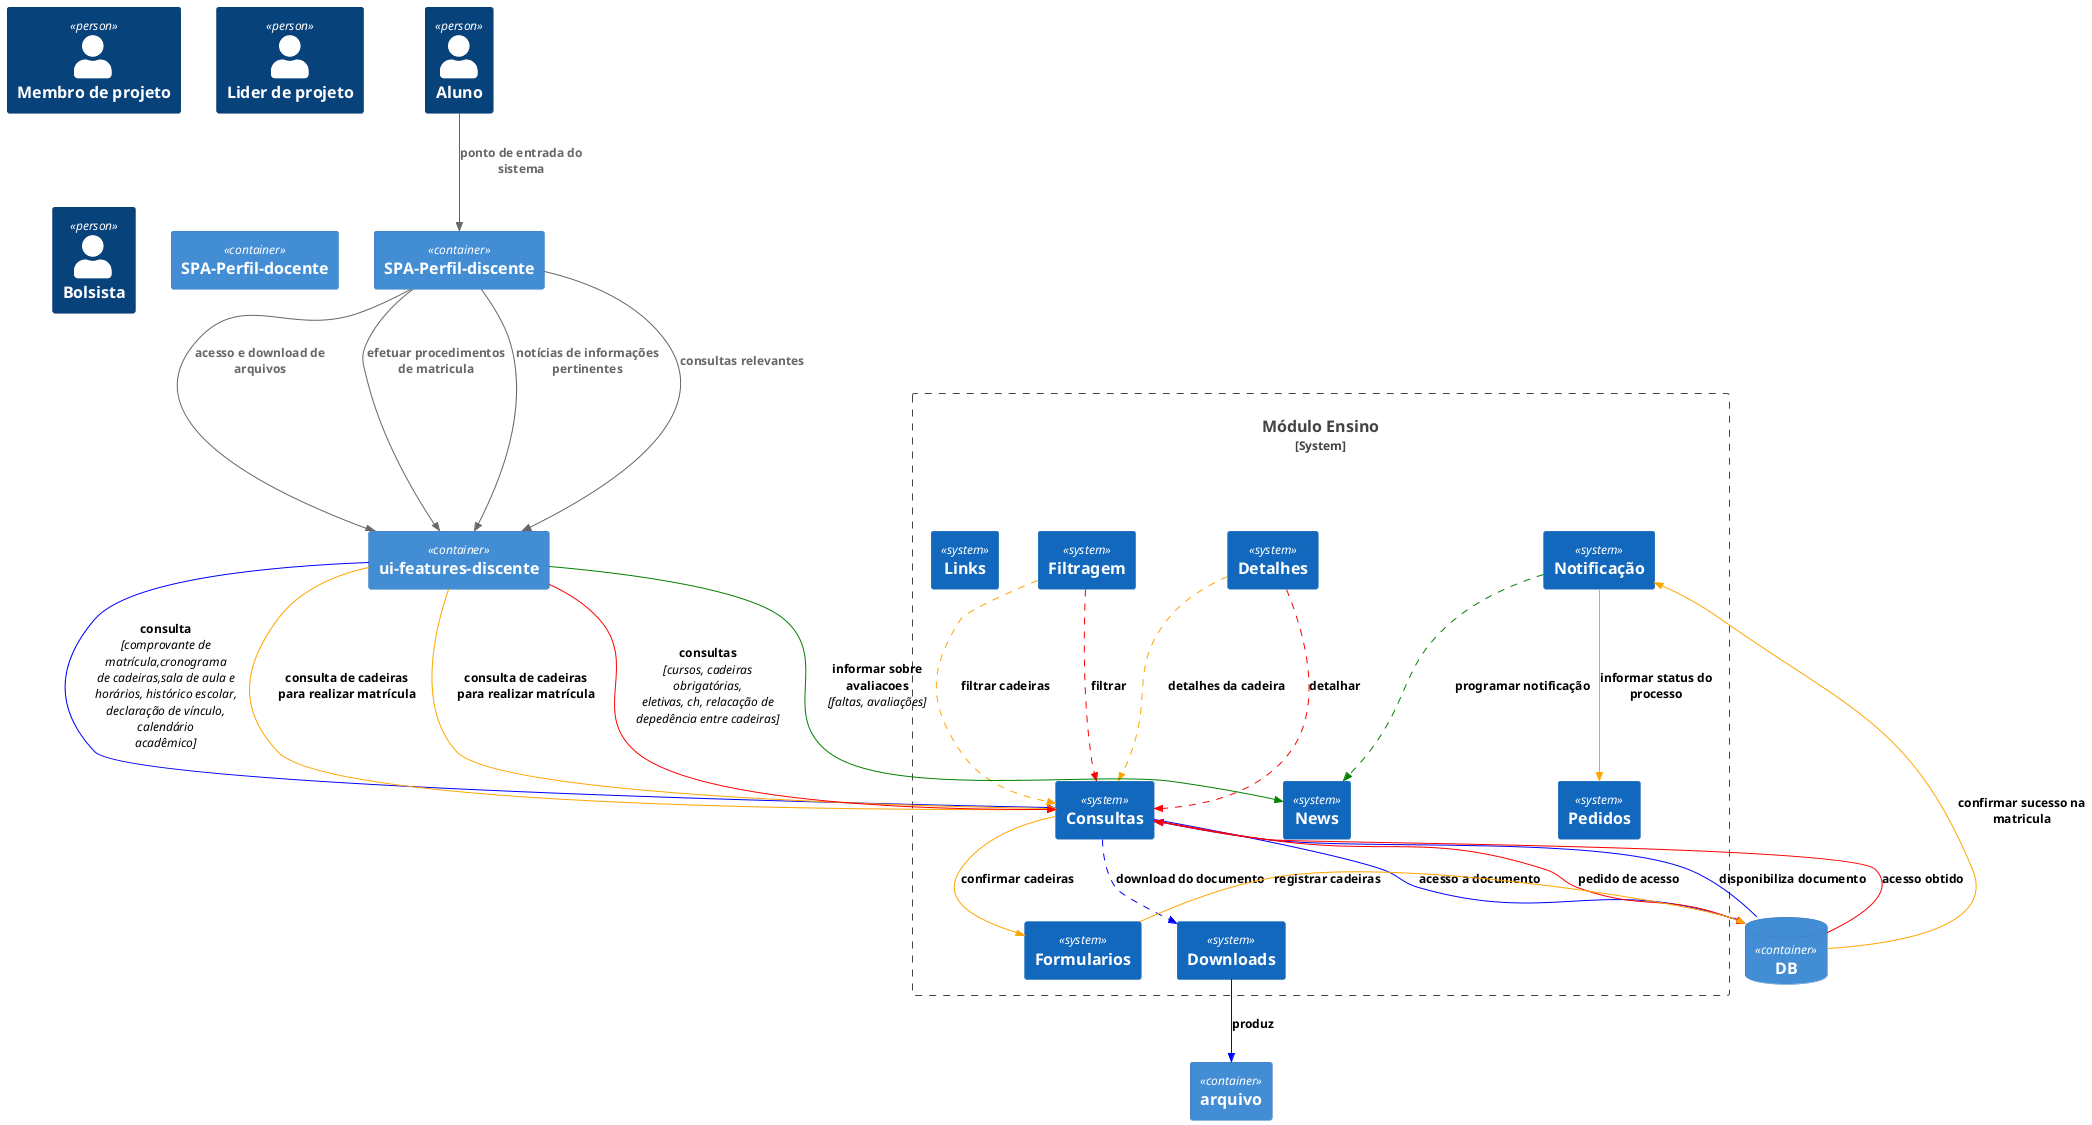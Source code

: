 @startuml C4_Elements
!include <C4/C4_Container>

Person(membrosDeProjeto, "Membro de projeto")
Person(liderDeProjeto, "Lider de projeto")
Person(bolsista, "Bolsista")
Person(aluno, "Aluno")

AddRelTag("u1d", $textColor="black", $lineColor="blue", $lineStyle = DashedLine())
AddRelTag("u1", $textColor="black", $lineColor="blue")
AddRelTag("u2d", $textColor="black", $lineColor="orange", $lineStyle = DashedLine())
AddRelTag("u2", $textColor="black", $lineColor="orange")
AddRelTag("u3d", $textColor="black", $lineColor="green", $lineStyle = DashedLine())
AddRelTag("u3", $textColor="black", $lineColor="green")
AddRelTag("u4d", $textColor="black", $lineColor="purple", $lineStyle = DashedLine())
AddRelTag("u4", $textColor="black", $lineColor="purple")
AddRelTag("u5d", $textColor="black", $lineColor="red", $lineStyle = DashedLine())
AddRelTag("u5", $textColor="black", $lineColor="red")

Container(spadis, "SPA-Perfil-discente")
Container(spadoc, "SPA-Perfil-docente")
ContainerDb(db, "DB", "", "")
Container(resource, "arquivo", "", "")
Container(md, "ui-features-discente", "", "")
System_Boundary(c1,Módulo Ensino){

System(statusSistema, "Pedidos")
System(notificacaoSistema, "Notificação")
System(descricaoSistema, "Detalhes")

' System(regrasNegocioSistema, "Regras de negócio")
System(filtragemSistema, "Filtragem")
System(consultaSistemas, "Consultas")
System(linksSistema, "Links")
System(formulariosSistema, "Formularios")
System(downloadsSistema, "Downloads")
System(newsSistema, "News")
}
'acesso e download  das notas
Rel(aluno, spadis, "ponto de entrada do sistema")
Rel(spadis, md, "acesso e download de arquivos")
Rel(md, consultaSistemas,"consulta", "comprovante de matrícula,cronograma de cadeiras,sala de aula e horários, histórico escolar, declaração de vínculo, calendário acadêmico", $tags="u1")
Rel(consultaSistemas, db,"acesso a documento", $tags="u1")
Rel(db, consultaSistemas,"disponibiliza documento", $tags="u1")
Rel(consultaSistemas, downloadsSistema,"download do documento", $tags="u1d")
Rel(downloadsSistema, resource,"produz", $tags="u1")

'matricula nas cadeiras
Rel(spadis, md, "efetuar procedimentos de matricula")
Rel(md, consultaSistemas,"consulta de cadeiras para realizar matrícula", $tags="u2")
Rel(filtragemSistema, consultaSistemas,"filtrar cadeiras", $tags="u2d")
Rel(descricaoSistema, consultaSistemas,"detalhes da cadeira", $tags="u2d")
Rel(consultaSistemas, formulariosSistema,"confirmar cadeiras", $tags="u2")
Rel(formulariosSistema, db,"registrar cadeiras", $tags="u2")
Rel(db, notificacaoSistema,"confirmar sucesso na matricula", $tags="u2")
Rel(notificacaoSistema, statusSistema,"informar status do processo", $tags="u2")

'quando terá availação, faltas etc
Rel(spadis, md, "notícias de informações pertinentes")
Rel(md, consultaSistemas,"consulta de cadeiras para realizar matrícula", $tags="u2")
Rel(md, newsSistema,"informar sobre avaliacoes", "faltas, avaliações",$tags="u3")
Rel(notificacaoSistema,newsSistema,"programar notificação", $tags="u3d")

'consulta de informações relevantes ao curso
Rel(spadis, md, "consultas relevantes")
Rel(md, consultaSistemas,"consultas", "cursos, cadeiras obrigatórias, eletivas, ch, relacação de depedência entre cadeiras",$tags="u5")
Rel(filtragemSistema,consultaSistemas,"filtrar" ,$tags="u5d")
Rel(descricaoSistema,consultaSistemas,"detalhar" ,$tags="u5d")
Rel(consultaSistemas,db,"pedido de acesso" ,$tags="u5")
Rel(db,consultaSistemas,"acesso obtido" ,$tags="u5")


@enduml
